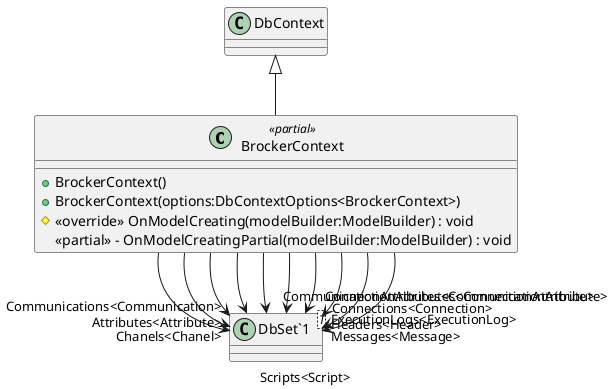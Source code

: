 @startuml
class BrockerContext <<partial>> {
    + BrockerContext()
    + BrockerContext(options:DbContextOptions<BrockerContext>)
    # <<override>> OnModelCreating(modelBuilder:ModelBuilder) : void
    <<partial>> - OnModelCreatingPartial(modelBuilder:ModelBuilder) : void
}
class "DbSet`1"<T> {
}
DbContext <|-- BrockerContext
BrockerContext --> "Attributes<Attribute>" "DbSet`1"
BrockerContext --> "Chanels<Chanel>" "DbSet`1"
BrockerContext --> "Communications<Communication>" "DbSet`1"
BrockerContext --> "CommunicationAttributes<CommunicationAttribute>" "DbSet`1"
BrockerContext --> "Connections<Connection>" "DbSet`1"
BrockerContext --> "ConnectionAttributes<ConnectionAttribute>" "DbSet`1"
BrockerContext --> "ExecutionLogs<ExecutionLog>" "DbSet`1"
BrockerContext --> "Headers<Header>" "DbSet`1"
BrockerContext --> "Messages<Message>" "DbSet`1"
BrockerContext --> "Scripts<Script>" "DbSet`1"
@enduml

